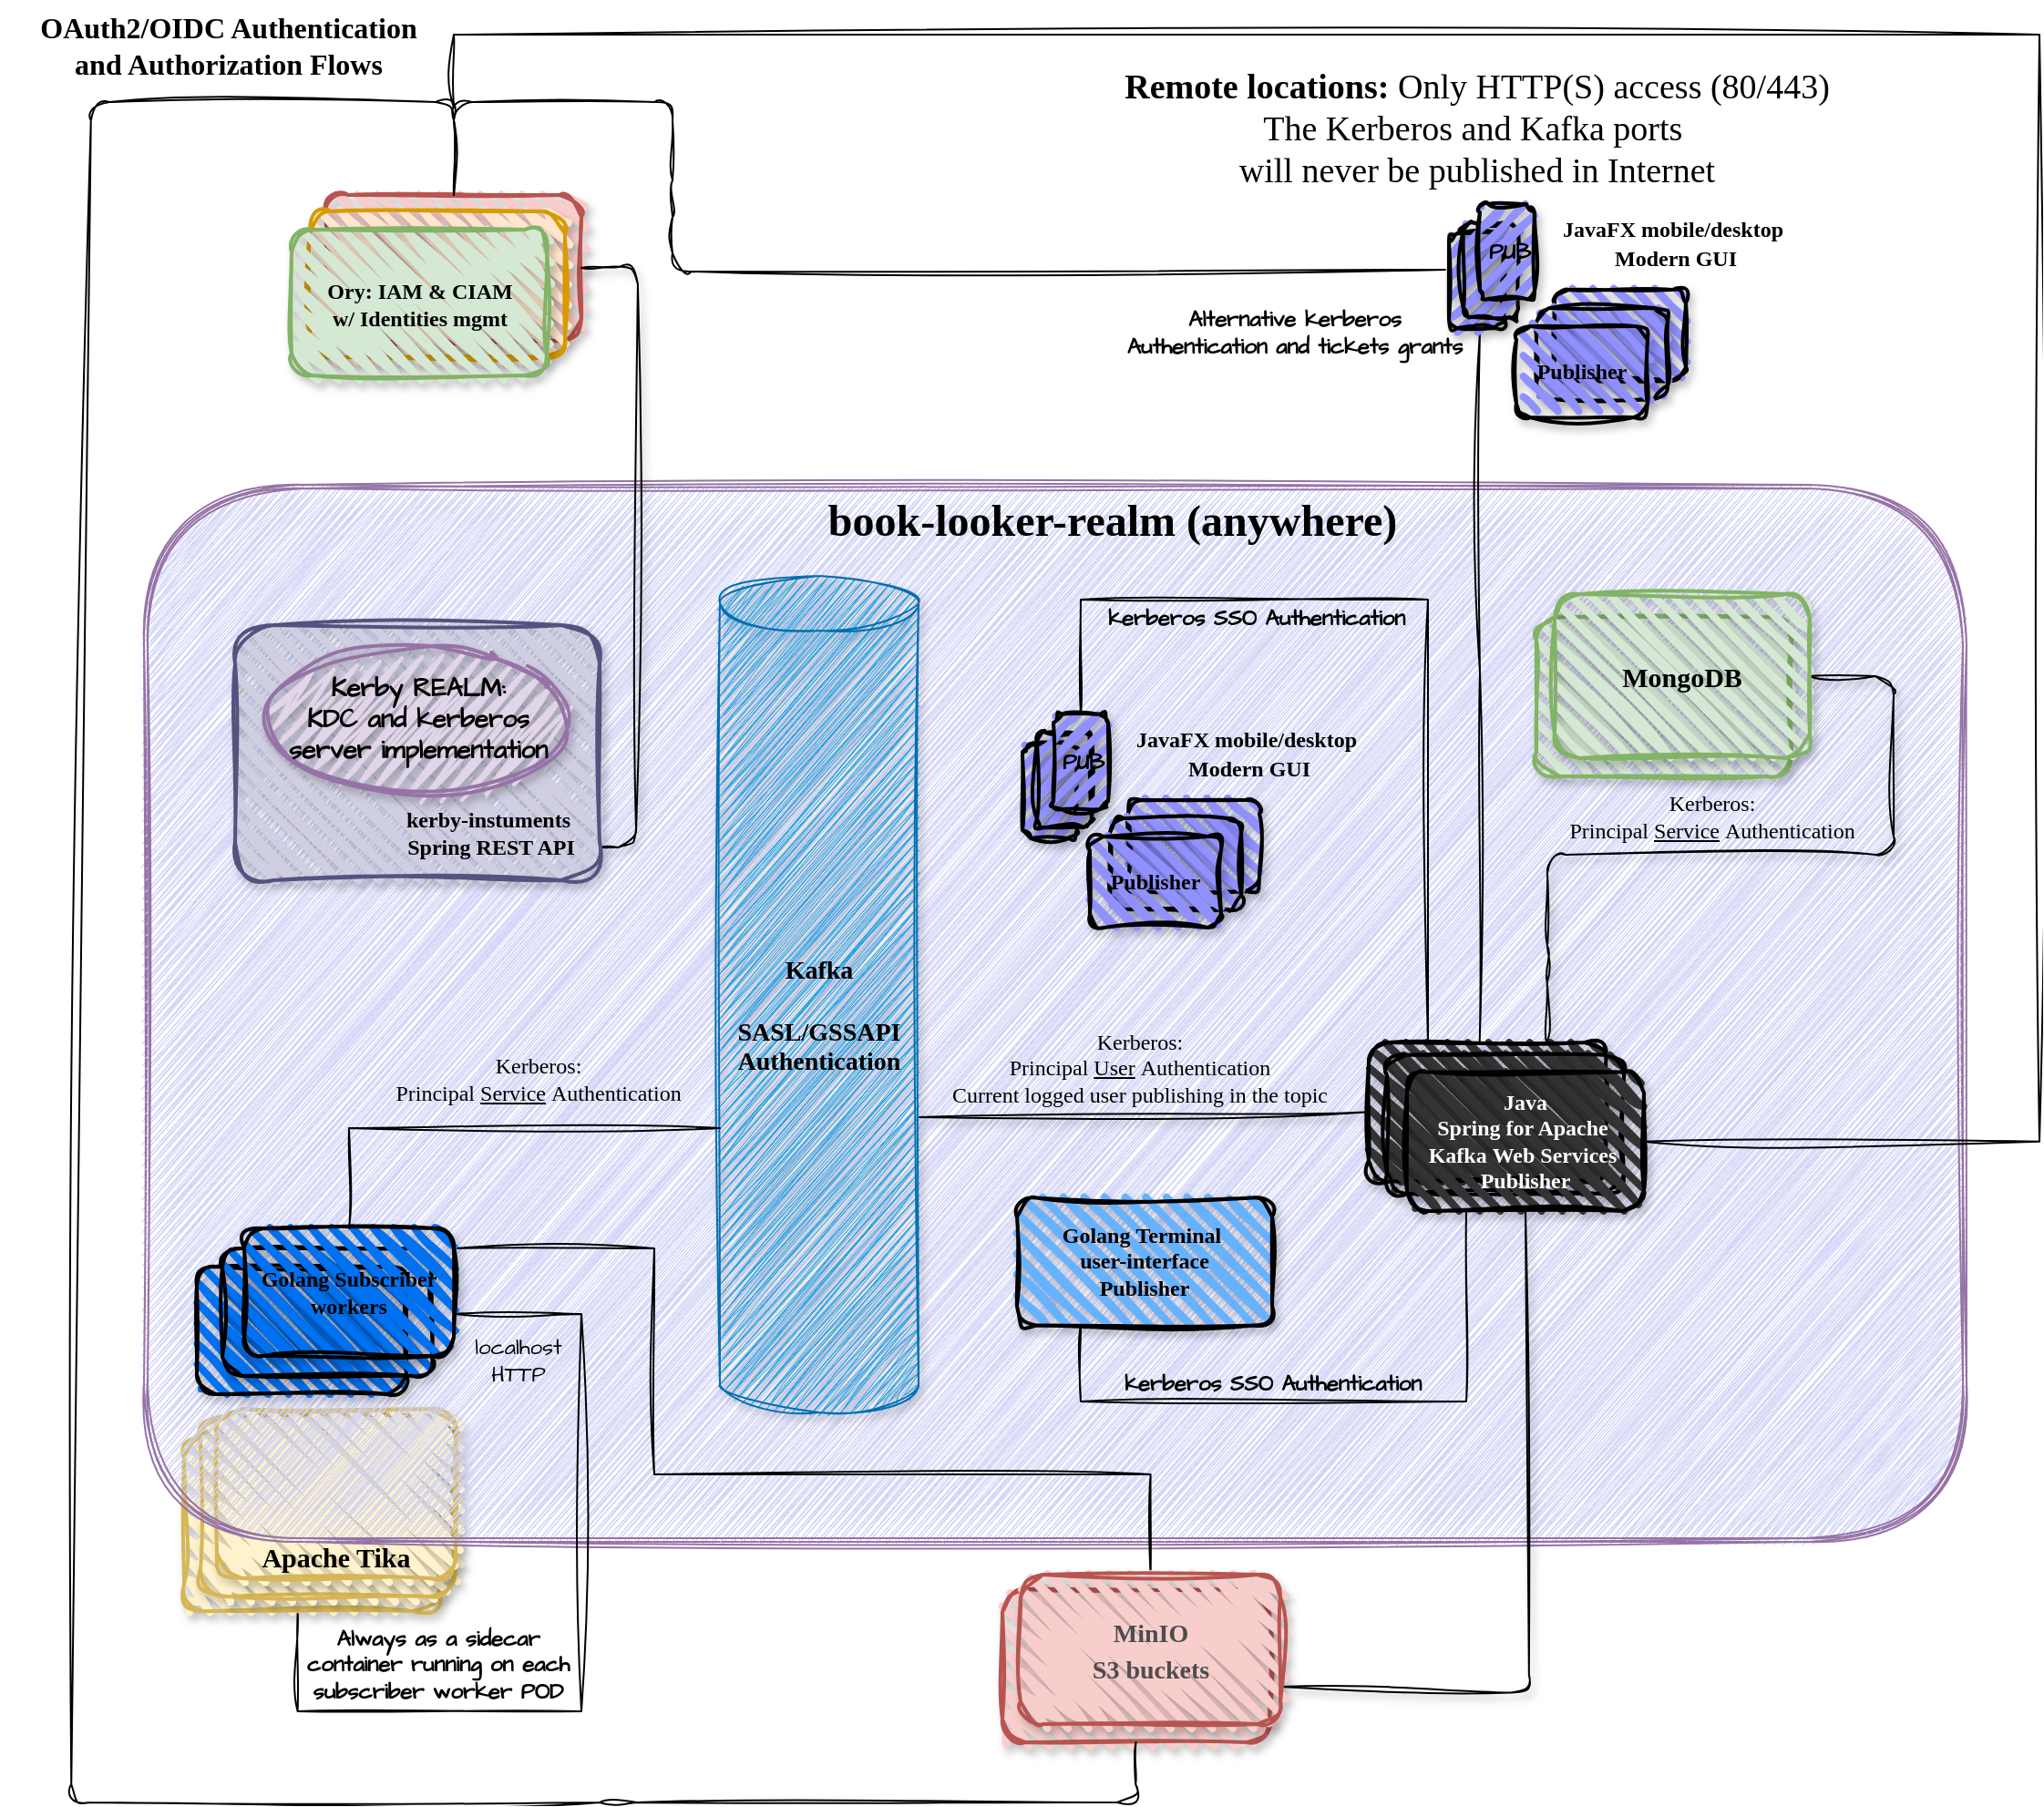 <mxfile version="28.0.6">
  <diagram id="KBIwsYY--AiB_v0YLguu" name="Page-1">
    <mxGraphModel dx="1935" dy="2158" grid="1" gridSize="10" guides="1" tooltips="1" connect="1" arrows="1" fold="1" page="1" pageScale="1" pageWidth="1654" pageHeight="1169" math="0" shadow="0">
      <root>
        <mxCell id="0" />
        <mxCell id="1" parent="0" />
        <mxCell id="_NCN2XURNJSdBfdFYyDq-112" value="" style="rounded=1;whiteSpace=wrap;html=1;strokeWidth=2;fillWeight=4;hachureGap=8;hachureAngle=45;fillColor=#fff2cc;strokeColor=#d6b656;fillStyle=zigzag;shadow=1;sketch=1;curveFitting=1;jiggle=2;" parent="1" vertex="1">
          <mxGeometry x="102" y="-384" width="140" height="99" as="geometry" />
        </mxCell>
        <mxCell id="62" value="" style="rounded=1;whiteSpace=wrap;html=1;strokeWidth=2;fillWeight=4;hachureGap=8;hachureAngle=45;fillColor=#fff2cc;strokeColor=#d6b656;fillStyle=zigzag;shadow=1;sketch=1;curveFitting=1;jiggle=2;" parent="1" vertex="1">
          <mxGeometry x="111" y="-392" width="140" height="99" as="geometry" />
        </mxCell>
        <mxCell id="64" value="&lt;span style=&quot;color: rgb(0, 0, 0); font-family: &amp;quot;Comic Sans MS&amp;quot;; text-wrap-mode: nowrap;&quot;&gt;&lt;font style=&quot;font-size: 15px;&quot;&gt;Apache Tika&lt;/font&gt;&lt;/span&gt;" style="rounded=1;whiteSpace=wrap;html=1;strokeWidth=2;fillWeight=4;hachureGap=8;hachureAngle=45;fillColor=#fff2cc;strokeColor=#d6b656;fillStyle=zigzag;shadow=1;sketch=1;curveFitting=1;jiggle=2;fontStyle=1;verticalAlign=bottom;" parent="1" vertex="1">
          <mxGeometry x="120" y="-396" width="131" height="93" as="geometry" />
        </mxCell>
        <mxCell id="74" value="" style="shape=ext;double=1;rounded=1;whiteSpace=wrap;html=1;fillColor=light-dark(#CFD2F7,#EDEDED);sketch=1;curveFitting=1;jiggle=2;shadow=0;strokeColor=#9673a6;fillStyle=zigzag;" parent="1" vertex="1">
          <mxGeometry x="80" y="-903" width="1000" height="580" as="geometry" />
        </mxCell>
        <mxCell id="52" value="" style="rounded=1;whiteSpace=wrap;html=1;strokeWidth=2;fillWeight=4;hachureGap=8;hachureAngle=45;fillColor=#f8cecc;strokeColor=#b85450;shadow=1;fillStyle=zigzag;sketch=1;curveFitting=1;jiggle=2;" parent="1" vertex="1">
          <mxGeometry x="180" y="-1062" width="140" height="80" as="geometry" />
        </mxCell>
        <mxCell id="53" value="" style="rounded=1;whiteSpace=wrap;html=1;strokeWidth=2;fillWeight=4;hachureGap=8;hachureAngle=45;fillColor=#ffe6cc;strokeColor=#d79b00;shadow=1;fillStyle=zigzag;sketch=1;curveFitting=1;jiggle=2;" parent="1" vertex="1">
          <mxGeometry x="171" y="-1053" width="140" height="80" as="geometry" />
        </mxCell>
        <mxCell id="QEbaafIq8JvkUqfNBTGJ-113" style="edgeStyle=orthogonalEdgeStyle;rounded=0;sketch=1;hachureGap=4;jiggle=2;curveFitting=1;orthogonalLoop=1;jettySize=auto;html=1;exitX=1;exitY=0.25;exitDx=0;exitDy=0;fontFamily=Architects Daughter;fontSource=https%3A%2F%2Ffonts.googleapis.com%2Fcss%3Ffamily%3DArchitects%2BDaughter;entryX=0.5;entryY=0;entryDx=0;entryDy=0;endArrow=none;endFill=0;" parent="1" source="39" target="63" edge="1">
          <mxGeometry relative="1" as="geometry">
            <mxPoint x="195.25" y="-360" as="sourcePoint" />
            <mxPoint x="632.25" y="-285" as="targetPoint" />
            <Array as="points">
              <mxPoint x="360" y="-484" />
              <mxPoint x="360" y="-360" />
              <mxPoint x="632" y="-360" />
            </Array>
          </mxGeometry>
        </mxCell>
        <mxCell id="4" value="" style="rounded=1;whiteSpace=wrap;html=1;strokeWidth=2;fillWeight=4;hachureGap=8;hachureAngle=45;fillColor=light-dark(#0071F0,#198CC4);shadow=1;sketch=1;curveFitting=1;jiggle=2;" parent="1" vertex="1">
          <mxGeometry x="109" y="-474" width="115" height="70" as="geometry" />
        </mxCell>
        <mxCell id="38" value="" style="rounded=1;whiteSpace=wrap;html=1;strokeWidth=2;fillWeight=4;hachureGap=8;hachureAngle=45;fillColor=light-dark(#0071F0,#198CC4);shadow=1;sketch=1;curveFitting=1;jiggle=2;" parent="1" vertex="1">
          <mxGeometry x="123" y="-484" width="115" height="70" as="geometry" />
        </mxCell>
        <mxCell id="fkxp-w3N0kC8W9ppKelV-115" style="edgeStyle=orthogonalEdgeStyle;rounded=0;sketch=1;hachureGap=4;jiggle=2;curveFitting=1;orthogonalLoop=1;jettySize=auto;html=1;entryX=0.25;entryY=0;entryDx=0;entryDy=0;fontFamily=Architects Daughter;fontSource=https%3A%2F%2Ffonts.googleapis.com%2Fcss%3Ffamily%3DArchitects%2BDaughter;verticalAlign=bottom;endArrow=none;endFill=0;exitX=0;exitY=0.5;exitDx=0;exitDy=0;" parent="1" source="Zqc7V0Ubj0E-lgHhysYY-121" target="M9iqOvp1g94WVJkQ8rMG-64" edge="1">
          <mxGeometry relative="1" as="geometry">
            <mxPoint x="700" y="-800" as="sourcePoint" />
            <Array as="points">
              <mxPoint x="594" y="-840" />
              <mxPoint x="785" y="-840" />
            </Array>
          </mxGeometry>
        </mxCell>
        <mxCell id="M9iqOvp1g94WVJkQ8rMG-46" value="" style="rounded=1;whiteSpace=wrap;html=1;strokeWidth=2;fillWeight=4;hachureGap=8;hachureAngle=45;fillColor=#f8cecc;align=center;verticalAlign=middle;fontFamily=Comic Sans MS;fontSize=16;strokeColor=#b85450;fillStyle=zigzag;shadow=1;sketch=1;curveFitting=1;jiggle=2;" parent="1" vertex="1">
          <mxGeometry x="551" y="-297" width="146.5" height="84" as="geometry" />
        </mxCell>
        <mxCell id="Zqc7V0Ubj0E-lgHhysYY-134" style="edgeStyle=orthogonalEdgeStyle;rounded=0;sketch=1;hachureGap=4;jiggle=2;curveFitting=1;orthogonalLoop=1;jettySize=auto;html=1;exitX=0.25;exitY=1;exitDx=0;exitDy=0;entryX=0.25;entryY=1;entryDx=0;entryDy=0;fontFamily=Architects Daughter;fontSource=https%3A%2F%2Ffonts.googleapis.com%2Fcss%3Ffamily%3DArchitects%2BDaughter;endArrow=none;endFill=0;" edge="1" parent="1" source="45" target="M9iqOvp1g94WVJkQ8rMG-66">
          <mxGeometry relative="1" as="geometry">
            <Array as="points">
              <mxPoint x="594" y="-400" />
              <mxPoint x="805" y="-400" />
            </Array>
          </mxGeometry>
        </mxCell>
        <mxCell id="45" value="&lt;span style=&quot;color: rgb(0, 0, 0); font-family: &amp;quot;Comic Sans MS&amp;quot;; text-wrap-mode: nowrap;&quot;&gt;Golang&amp;nbsp;&lt;/span&gt;&lt;span style=&quot;font-family: &amp;quot;Comic Sans MS&amp;quot;; text-wrap-mode: nowrap; background-color: transparent;&quot;&gt;Terminal&amp;nbsp;&lt;/span&gt;&lt;div&gt;&lt;span style=&quot;font-family: &amp;quot;Comic Sans MS&amp;quot;; text-wrap-mode: nowrap; background-color: transparent;&quot;&gt;user-interface&lt;/span&gt;&lt;div&gt;&lt;span style=&quot;color: rgb(0, 0, 0); font-family: &amp;quot;Comic Sans MS&amp;quot;; text-wrap-mode: nowrap;&quot;&gt;Publisher&lt;/span&gt;&lt;/div&gt;&lt;/div&gt;" style="rounded=1;whiteSpace=wrap;html=1;strokeWidth=2;fillWeight=4;hachureGap=8;hachureAngle=45;fillColor=light-dark(#66B2FF,#198CC4);shadow=1;sketch=1;curveFitting=1;jiggle=2;fontStyle=1" parent="1" vertex="1">
          <mxGeometry x="559" y="-511.76" width="140" height="70" as="geometry" />
        </mxCell>
        <mxCell id="M9iqOvp1g94WVJkQ8rMG-64" value="" style="rounded=1;whiteSpace=wrap;html=1;strokeWidth=2;fillWeight=4;hachureGap=8;hachureAngle=45;fillColor=light-dark(#333333,#198CC4);shadow=1;sketch=1;curveFitting=1;jiggle=2;" parent="1" vertex="1">
          <mxGeometry x="752" y="-597" width="130" height="76.24" as="geometry" />
        </mxCell>
        <mxCell id="M9iqOvp1g94WVJkQ8rMG-65" value="" style="rounded=1;whiteSpace=wrap;html=1;strokeWidth=2;fillWeight=4;hachureGap=8;hachureAngle=45;fillColor=light-dark(#333333,#198CC4);shadow=1;sketch=1;curveFitting=1;jiggle=2;" parent="1" vertex="1">
          <mxGeometry x="762" y="-590.25" width="130" height="76.24" as="geometry" />
        </mxCell>
        <mxCell id="68" style="edgeStyle=none;html=1;entryX=1;entryY=0.75;entryDx=0;entryDy=0;endArrow=none;endFill=0;shadow=1;sketch=1;curveFitting=1;jiggle=2;exitX=0.5;exitY=1;exitDx=0;exitDy=0;" parent="1" target="63" edge="1" source="M9iqOvp1g94WVJkQ8rMG-66">
          <mxGeometry relative="1" as="geometry">
            <mxPoint x="880" y="-510" as="sourcePoint" />
            <Array as="points">
              <mxPoint x="840" y="-240" />
            </Array>
          </mxGeometry>
        </mxCell>
        <mxCell id="69" style="edgeStyle=none;html=1;entryX=1;entryY=0.5;entryDx=0;entryDy=0;endArrow=none;endFill=0;shadow=1;sketch=1;curveFitting=1;jiggle=2;exitX=0.75;exitY=0;exitDx=0;exitDy=0;" parent="1" source="M9iqOvp1g94WVJkQ8rMG-64" target="66" edge="1">
          <mxGeometry relative="1" as="geometry">
            <Array as="points">
              <mxPoint x="850" y="-640" />
              <mxPoint x="850" y="-700" />
              <mxPoint x="1040" y="-700" />
              <mxPoint x="1040" y="-798" />
            </Array>
          </mxGeometry>
        </mxCell>
        <mxCell id="WdYB9u-n-fzQhLBQgMhI-112" style="edgeStyle=orthogonalEdgeStyle;rounded=0;sketch=1;hachureGap=4;jiggle=2;curveFitting=1;orthogonalLoop=1;jettySize=auto;html=1;exitX=1;exitY=0.5;exitDx=0;exitDy=0;fontFamily=Architects Daughter;fontSource=https%3A%2F%2Ffonts.googleapis.com%2Fcss%3Ffamily%3DArchitects%2BDaughter;endArrow=none;endFill=0;" parent="1" edge="1" source="M9iqOvp1g94WVJkQ8rMG-66">
          <mxGeometry relative="1" as="geometry">
            <mxPoint x="250" y="-1110" as="targetPoint" />
            <mxPoint x="903" y="-526.58" as="sourcePoint" />
            <Array as="points">
              <mxPoint x="1120" y="-543" />
              <mxPoint x="1120" y="-1150" />
              <mxPoint x="250" y="-1150" />
            </Array>
          </mxGeometry>
        </mxCell>
        <mxCell id="M9iqOvp1g94WVJkQ8rMG-66" value="&lt;span style=&quot;font-family: &amp;quot;Comic Sans MS&amp;quot;; text-wrap-mode: nowrap;&quot;&gt;&lt;font style=&quot;color: rgb(255, 255, 255);&quot;&gt;Java&lt;br&gt;&lt;/font&gt;&lt;/span&gt;&lt;div&gt;&lt;span style=&quot;background-color: transparent; text-wrap-mode: nowrap;&quot;&gt;&lt;font face=&quot;Comic Sans MS&quot; color=&quot;#ffffff&quot;&gt;Spring for Apache&amp;nbsp;&lt;/font&gt;&lt;/span&gt;&lt;/div&gt;&lt;div&gt;&lt;span style=&quot;background-color: transparent; text-wrap-mode: nowrap;&quot;&gt;&lt;font face=&quot;Comic Sans MS&quot; color=&quot;#ffffff&quot;&gt;Kafka&amp;nbsp;&lt;/font&gt;&lt;/span&gt;&lt;span style=&quot;font-family: &amp;quot;Comic Sans MS&amp;quot;; text-wrap-mode: nowrap;&quot;&gt;&lt;font style=&quot;color: rgb(255, 255, 255);&quot;&gt;Web Services&amp;nbsp;&lt;/font&gt;&lt;/span&gt;&lt;div&gt;&lt;span style=&quot;font-family: &amp;quot;Comic Sans MS&amp;quot;; text-wrap-mode: nowrap;&quot;&gt;&lt;font style=&quot;color: rgb(255, 255, 255);&quot;&gt;Publisher&lt;/font&gt;&lt;/span&gt;&lt;/div&gt;&lt;/div&gt;" style="rounded=1;whiteSpace=wrap;html=1;strokeWidth=2;fillWeight=4;hachureGap=8;hachureAngle=45;fillColor=light-dark(#333333,#198CC4);shadow=1;sketch=1;curveFitting=1;jiggle=2;fontStyle=1" parent="1" vertex="1">
          <mxGeometry x="773" y="-580.76" width="130" height="76.24" as="geometry" />
        </mxCell>
        <mxCell id="59" value="" style="edgeStyle=none;html=1;endArrow=none;endFill=0;shadow=1;sketch=1;curveFitting=1;jiggle=2;exitX=1;exitY=0.5;exitDx=0;exitDy=0;entryX=1;entryY=0.871;entryDx=0;entryDy=0;entryPerimeter=0;" parent="1" source="52" target="fkxp-w3N0kC8W9ppKelV-113" edge="1">
          <mxGeometry relative="1" as="geometry">
            <mxPoint x="251" y="-1083" as="sourcePoint" />
            <Array as="points">
              <mxPoint x="351" y="-1023" />
              <mxPoint x="350" y="-704" />
            </Array>
            <mxPoint x="350" y="-760" as="targetPoint" />
          </mxGeometry>
        </mxCell>
        <mxCell id="46" value="" style="rounded=1;whiteSpace=wrap;html=1;strokeWidth=2;fillWeight=4;hachureGap=8;hachureAngle=45;fillColor=#d5e8d4;strokeColor=#82b366;glass=0;shadow=1;fillStyle=zigzag;sketch=1;curveFitting=1;jiggle=2;" parent="1" vertex="1">
          <mxGeometry x="161" y="-1043" width="140" height="80" as="geometry" />
        </mxCell>
        <mxCell id="58" value="&lt;span style=&quot;font-family: &amp;quot;Comic Sans MS&amp;quot;;&quot;&gt;Ory&lt;/span&gt;&lt;span style=&quot;font-family: &amp;quot;Comic Sans MS&amp;quot;; background-color: transparent;&quot;&gt;: IAM &amp;amp; CIAM&lt;/span&gt;&lt;div style=&quot;font-family: &amp;quot;Comic Sans MS&amp;quot;;&quot;&gt;&lt;span style=&quot;background-color: transparent;&quot;&gt;&amp;nbsp;w/ Identities mgmt&amp;nbsp;&lt;/span&gt;&lt;/div&gt;" style="text;html=1;align=center;verticalAlign=middle;resizable=0;points=[];autosize=1;strokeColor=none;fillColor=none;shadow=1;fontStyle=1;sketch=1;curveFitting=1;jiggle=2;" parent="1" vertex="1">
          <mxGeometry x="160.5" y="-1022" width="140" height="40" as="geometry" />
        </mxCell>
        <mxCell id="61" value="" style="rounded=1;whiteSpace=wrap;html=1;strokeWidth=2;fillWeight=4;hachureGap=8;hachureAngle=45;fillColor=#d5e8d4;shadow=1;strokeColor=#82b366;sketch=1;curveFitting=1;jiggle=2;" parent="1" vertex="1">
          <mxGeometry x="844" y="-830.39" width="140" height="87.39" as="geometry" />
        </mxCell>
        <mxCell id="105" style="edgeStyle=none;html=1;entryX=0.5;entryY=0;entryDx=0;entryDy=0;sketch=1;curveFitting=1;jiggle=2;endArrow=none;endFill=0;exitX=0.5;exitY=1;exitDx=0;exitDy=0;" parent="1" source="M9iqOvp1g94WVJkQ8rMG-46" target="52" edge="1">
          <mxGeometry relative="1" as="geometry">
            <Array as="points">
              <mxPoint x="624" y="-180" />
              <mxPoint x="340" y="-180" />
              <mxPoint x="40" y="-180" />
              <mxPoint x="51" y="-1113" />
              <mxPoint x="250" y="-1113" />
            </Array>
          </mxGeometry>
        </mxCell>
        <mxCell id="63" value="&lt;div&gt;&lt;font style=&quot;font-size: 14px;&quot; color=&quot;#4d4d4d&quot;&gt;MinIO&lt;/font&gt;&lt;/div&gt;&lt;div&gt;&lt;font style=&quot;font-size: 14px;&quot; color=&quot;#4d4d4d&quot;&gt;S3 buckets&lt;/font&gt;&lt;/div&gt;" style="rounded=1;whiteSpace=wrap;html=1;strokeWidth=2;fillWeight=4;hachureGap=8;hachureAngle=45;fillColor=#f8cecc;align=center;verticalAlign=middle;fontFamily=Comic Sans MS;fontSize=16;strokeColor=#b85450;fillStyle=zigzag;shadow=1;sketch=1;curveFitting=1;jiggle=2;fontStyle=1" parent="1" vertex="1">
          <mxGeometry x="561" y="-305" width="142.5" height="82" as="geometry" />
        </mxCell>
        <mxCell id="_NCN2XURNJSdBfdFYyDq-114" style="edgeStyle=orthogonalEdgeStyle;rounded=0;sketch=1;hachureGap=4;jiggle=2;curveFitting=1;orthogonalLoop=1;jettySize=auto;html=1;entryX=1;entryY=0.75;entryDx=0;entryDy=0;fontFamily=Architects Daughter;fontSource=https%3A%2F%2Ffonts.googleapis.com%2Fcss%3Ffamily%3DArchitects%2BDaughter;endArrow=none;endFill=0;exitX=0.052;exitY=-0.001;exitDx=0;exitDy=0;exitPerimeter=0;" parent="1" target="39" edge="1">
          <mxGeometry relative="1" as="geometry">
            <Array as="points">
              <mxPoint x="164" y="-230" />
              <mxPoint x="320" y="-230" />
              <mxPoint x="320" y="-448" />
              <mxPoint x="250" y="-448" />
            </Array>
            <mxPoint x="164.34" y="-283.56" as="sourcePoint" />
            <mxPoint x="253.5" y="-487.5" as="targetPoint" />
          </mxGeometry>
        </mxCell>
        <mxCell id="66" value="&lt;span style=&quot;color: rgb(0, 0, 0); font-family: &amp;quot;Comic Sans MS&amp;quot;; text-wrap-mode: nowrap;&quot;&gt;&lt;font style=&quot;font-size: 15px;&quot;&gt;&lt;span&gt;MongoDB&lt;/span&gt;&lt;/font&gt;&lt;/span&gt;" style="rounded=1;whiteSpace=wrap;html=1;strokeWidth=2;fillWeight=4;hachureGap=8;hachureAngle=45;fillColor=#d5e8d4;shadow=1;strokeColor=#82b366;sketch=1;curveFitting=1;jiggle=2;fontStyle=1" parent="1" vertex="1">
          <mxGeometry x="854" y="-843" width="140" height="90" as="geometry" />
        </mxCell>
        <mxCell id="71" style="edgeStyle=none;html=1;entryX=1.003;entryY=0.647;entryDx=0;entryDy=0;entryPerimeter=0;endArrow=none;endFill=0;shadow=1;sketch=1;curveFitting=1;jiggle=2;exitX=0;exitY=0.5;exitDx=0;exitDy=0;" parent="1" source="M9iqOvp1g94WVJkQ8rMG-64" target="56" edge="1">
          <mxGeometry relative="1" as="geometry">
            <mxPoint x="557.82" y="-555.436" as="targetPoint" />
          </mxGeometry>
        </mxCell>
        <mxCell id="56" value="&lt;font style=&quot;font-size: 14px;&quot;&gt;Kafka&lt;/font&gt;&lt;div&gt;&lt;div&gt;&lt;font style=&quot;font-size: 14px;&quot;&gt;&lt;br&gt;&lt;/font&gt;&lt;/div&gt;&lt;div&gt;&lt;font style=&quot;font-size: 14px;&quot;&gt;SASL/GSSAPI&lt;/font&gt;&lt;/div&gt;&lt;div&gt;&lt;font style=&quot;font-size: 14px;&quot;&gt;Authentication&lt;/font&gt;&lt;/div&gt;&lt;/div&gt;" style="shape=cylinder3;whiteSpace=wrap;html=1;boundedLbl=1;backgroundOutline=1;size=15;fillColor=#1ba1e2;strokeColor=#006EAF;fillStyle=zigzag;shadow=1;fontStyle=1;strokeWidth=1;fontColor=#000000;sketch=1;curveFitting=1;jiggle=2;fontFamily=Comic Sans MS;" parent="1" vertex="1">
          <mxGeometry x="396" y="-853" width="109" height="459" as="geometry" />
        </mxCell>
        <mxCell id="92" style="edgeStyle=none;html=1;entryX=0.5;entryY=0;entryDx=0;entryDy=0;sketch=1;curveFitting=1;jiggle=2;endArrow=none;endFill=0;exitX=0.385;exitY=1.067;exitDx=0;exitDy=0;exitPerimeter=0;" parent="1" source="Zqc7V0Ubj0E-lgHhysYY-128" target="52" edge="1">
          <mxGeometry relative="1" as="geometry">
            <Array as="points">
              <mxPoint x="370" y="-1020" />
              <mxPoint x="370" y="-1060" />
              <mxPoint x="370" y="-1113" />
              <mxPoint x="250" y="-1113" />
            </Array>
            <mxPoint x="745.0" y="-1022.0" as="sourcePoint" />
          </mxGeometry>
        </mxCell>
        <mxCell id="103" value="book-looker-realm (anywhere)" style="text;html=1;align=center;verticalAlign=middle;resizable=0;points=[];autosize=1;strokeColor=none;fillColor=none;fontFamily=Comic Sans MS;fontStyle=1;fontSize=24;" parent="1" vertex="1">
          <mxGeometry x="431" y="-903" width="360" height="40" as="geometry" />
        </mxCell>
        <mxCell id="104" value="Remote locations: &lt;span style=&quot;font-weight: normal;&quot;&gt;Only HTTP(S) access (80/443)&lt;/span&gt;&lt;div&gt;&lt;span style=&quot;font-weight: normal;&quot;&gt;The Kerberos and Kafka ports&amp;nbsp;&lt;/span&gt;&lt;/div&gt;&lt;div&gt;&lt;span style=&quot;font-weight: normal;&quot;&gt;will never be published in Internet&lt;/span&gt;&lt;/div&gt;" style="text;html=1;align=center;verticalAlign=middle;resizable=0;points=[];autosize=1;strokeColor=none;fillColor=none;fontFamily=Comic Sans MS;fontStyle=1;fontSize=19;" parent="1" vertex="1">
          <mxGeometry x="581" y="-1138" width="460" height="80" as="geometry" />
        </mxCell>
        <mxCell id="107" value="OAuth2/OIDC Authentication&lt;div&gt;and Authorization Flows&lt;/div&gt;" style="text;html=1;align=center;verticalAlign=middle;resizable=0;points=[];autosize=1;strokeColor=none;fillColor=none;fontFamily=Comic Sans MS;fontStyle=1;fontSize=16;" parent="1" vertex="1">
          <mxGeometry x="1" y="-1169" width="250" height="50" as="geometry" />
        </mxCell>
        <mxCell id="108" value="&lt;div&gt;Kerberos:&lt;/div&gt;Principal &lt;u&gt;Service&lt;/u&gt;&amp;nbsp;&lt;span style=&quot;background-color: transparent;&quot;&gt;Authentication&lt;/span&gt;" style="text;html=1;align=center;verticalAlign=middle;resizable=0;points=[];autosize=1;strokeColor=none;fillColor=none;fontFamily=Comic Sans MS;" parent="1" vertex="1">
          <mxGeometry x="840" y="-741" width="200" height="40" as="geometry" />
        </mxCell>
        <mxCell id="BD4OuOrhCKFyo7IxdLxv-112" value="&lt;div&gt;Kerberos:&lt;/div&gt;Principal &lt;u&gt;Service&lt;/u&gt;&amp;nbsp;&lt;span style=&quot;background-color: transparent;&quot;&gt;Authentication&lt;/span&gt;" style="text;html=1;align=center;verticalAlign=middle;resizable=0;points=[];autosize=1;strokeColor=none;fillColor=none;fontFamily=Comic Sans MS;" parent="1" vertex="1">
          <mxGeometry x="196" y="-597" width="200" height="40" as="geometry" />
        </mxCell>
        <mxCell id="39" value="&lt;span style=&quot;color: rgb(0, 0, 0); font-family: &amp;quot;Comic Sans MS&amp;quot;; text-wrap-mode: nowrap;&quot;&gt;Golang Subscriber&lt;/span&gt;&lt;div&gt;&lt;span style=&quot;color: rgb(0, 0, 0); font-family: &amp;quot;Comic Sans MS&amp;quot;; text-wrap-mode: nowrap;&quot;&gt;workers&lt;/span&gt;&lt;/div&gt;" style="rounded=1;whiteSpace=wrap;html=1;strokeWidth=2;fillWeight=4;hachureGap=8;hachureAngle=45;fillColor=light-dark(#0071F0,#198CC4);shadow=1;sketch=1;curveFitting=1;jiggle=2;fontStyle=1" parent="1" vertex="1">
          <mxGeometry x="135" y="-495" width="115" height="70" as="geometry" />
        </mxCell>
        <mxCell id="_NCN2XURNJSdBfdFYyDq-113" value="localhost&lt;div&gt;HTTP&lt;/div&gt;" style="text;html=1;align=center;verticalAlign=middle;resizable=0;points=[];autosize=1;strokeColor=none;fillColor=none;fontFamily=Architects Daughter;fontSource=https%3A%2F%2Ffonts.googleapis.com%2Fcss%3Ffamily%3DArchitects%2BDaughter;" parent="1" vertex="1">
          <mxGeometry x="250" y="-442" width="70" height="40" as="geometry" />
        </mxCell>
        <mxCell id="_NCN2XURNJSdBfdFYyDq-115" value="&lt;b&gt;Always as a sidecar&lt;/b&gt;&lt;div&gt;&lt;b&gt;container running on each&lt;/b&gt;&lt;/div&gt;&lt;div&gt;&lt;b&gt;subscriber worker POD&lt;/b&gt;&lt;/div&gt;" style="text;html=1;align=center;verticalAlign=middle;resizable=0;points=[];autosize=1;strokeColor=none;fillColor=none;fontFamily=Architects Daughter;fontSource=https%3A%2F%2Ffonts.googleapis.com%2Fcss%3Ffamily%3DArchitects%2BDaughter;" parent="1" vertex="1">
          <mxGeometry x="156" y="-285" width="170" height="60" as="geometry" />
        </mxCell>
        <mxCell id="fkxp-w3N0kC8W9ppKelV-112" value="&lt;div&gt;Kerberos:&lt;/div&gt;Principal &lt;u&gt;User&lt;/u&gt;&amp;nbsp;&lt;span style=&quot;background-color: transparent;&quot;&gt;Authentication&lt;/span&gt;&lt;div&gt;&lt;span style=&quot;background-color: transparent;&quot;&gt;Current logged user publishing in the topic&lt;/span&gt;&lt;/div&gt;" style="text;html=1;align=center;verticalAlign=middle;resizable=0;points=[];autosize=1;strokeColor=none;fillColor=none;fontFamily=Comic Sans MS;" parent="1" vertex="1">
          <mxGeometry x="496" y="-613" width="260" height="60" as="geometry" />
        </mxCell>
        <mxCell id="fkxp-w3N0kC8W9ppKelV-113" value="" style="rounded=1;whiteSpace=wrap;html=1;strokeWidth=2;fillWeight=4;hachureGap=8;hachureAngle=45;fillColor=#d0cee2;shadow=1;sketch=1;curveFitting=1;jiggle=2;fontStyle=1;strokeColor=#56517e;" parent="1" vertex="1">
          <mxGeometry x="130" y="-826" width="200" height="140" as="geometry" />
        </mxCell>
        <mxCell id="M9iqOvp1g94WVJkQ8rMG-61" value="&lt;span style=&quot;font-size: 14px;&quot;&gt;&lt;span&gt;Kerby REALM:&lt;/span&gt;&lt;/span&gt;&lt;div&gt;&lt;span style=&quot;font-size: 14px;&quot;&gt;KDC and kerberos server implementation&lt;/span&gt;&lt;/div&gt;" style="ellipse;whiteSpace=wrap;html=1;strokeWidth=2;fillWeight=2;hachureGap=8;fillColor=#e1d5e7;fillStyle=zigzag;fontFamily=Architects Daughter;fontSource=https%3A%2F%2Ffonts.googleapis.com%2Fcss%3Ffamily%3DArchitects%2BDaughter;strokeColor=#9673a6;shadow=1;sketch=1;curveFitting=1;jiggle=2;fontStyle=1" parent="1" vertex="1">
          <mxGeometry x="146.5" y="-814" width="167" height="80" as="geometry" />
        </mxCell>
        <mxCell id="fkxp-w3N0kC8W9ppKelV-114" value="kerby-instuments&amp;nbsp;&lt;div&gt;Spring REST API&lt;/div&gt;" style="text;html=1;align=center;verticalAlign=middle;resizable=0;points=[];autosize=1;strokeColor=none;fillColor=none;fontFamily=Comic Sans MS;fontStyle=1" parent="1" vertex="1">
          <mxGeometry x="205" y="-732.5" width="130" height="40" as="geometry" />
        </mxCell>
        <mxCell id="fkxp-w3N0kC8W9ppKelV-117" value="" style="rounded=1;whiteSpace=wrap;html=1;strokeWidth=2;fillWeight=4;hachureGap=8;hachureAngle=45;fillColor=light-dark(#9090FF,#198CC4);shadow=1;sketch=1;curveFitting=1;jiggle=2;fontStyle=1;verticalAlign=middle;align=center;" parent="1" vertex="1">
          <mxGeometry x="620" y="-730" width="72" height="50" as="geometry" />
        </mxCell>
        <mxCell id="Zqc7V0Ubj0E-lgHhysYY-112" style="edgeStyle=orthogonalEdgeStyle;rounded=0;sketch=1;hachureGap=4;jiggle=2;curveFitting=1;orthogonalLoop=1;jettySize=auto;html=1;exitX=0.5;exitY=0;exitDx=0;exitDy=0;fontFamily=Architects Daughter;fontSource=https%3A%2F%2Ffonts.googleapis.com%2Fcss%3Ffamily%3DArchitects%2BDaughter;entryX=-0.009;entryY=0.662;entryDx=0;entryDy=0;entryPerimeter=0;endArrow=none;endFill=0;" edge="1" parent="1" source="39" target="56">
          <mxGeometry relative="1" as="geometry">
            <mxPoint x="390" y="-509" as="targetPoint" />
            <Array as="points">
              <mxPoint x="193" y="-550" />
              <mxPoint x="396" y="-550" />
            </Array>
          </mxGeometry>
        </mxCell>
        <mxCell id="Zqc7V0Ubj0E-lgHhysYY-113" value="&lt;span style=&quot;font-family: Helvetica; font-weight: 700; background-color: transparent;&quot;&gt;&lt;font face=&quot;Comic Sans MS&quot;&gt;JavaFX&lt;/font&gt;&lt;/span&gt;&lt;span style=&quot;color: light-dark(rgb(0, 0, 0), rgb(255, 255, 255)); font-weight: 700; background-color: transparent; font-family: &amp;quot;Comic Sans MS&amp;quot;;&quot;&gt;&amp;nbsp;mobile/desktop&amp;nbsp;&lt;/span&gt;&lt;div&gt;&lt;span style=&quot;color: light-dark(rgb(0, 0, 0), rgb(255, 255, 255)); font-weight: 700; background-color: transparent; font-family: &amp;quot;Comic Sans MS&amp;quot;;&quot;&gt;Modern GUI&lt;/span&gt;&lt;/div&gt;" style="text;html=1;align=center;verticalAlign=middle;resizable=0;points=[];autosize=1;strokeColor=none;fillColor=none;fontFamily=Architects Daughter;fontSource=https%3A%2F%2Ffonts.googleapis.com%2Fcss%3Ffamily%3DArchitects%2BDaughter;" vertex="1" parent="1">
          <mxGeometry x="606" y="-780" width="160" height="50" as="geometry" />
        </mxCell>
        <mxCell id="Zqc7V0Ubj0E-lgHhysYY-114" value="" style="rounded=1;whiteSpace=wrap;html=1;strokeWidth=2;fillWeight=4;hachureGap=8;hachureAngle=45;fillColor=light-dark(#9090FF,#198CC4);shadow=1;sketch=1;curveFitting=1;jiggle=2;fontStyle=1;verticalAlign=middle;align=center;" vertex="1" parent="1">
          <mxGeometry x="610" y="-720" width="72" height="50" as="geometry" />
        </mxCell>
        <mxCell id="Zqc7V0Ubj0E-lgHhysYY-115" value="&lt;div&gt;&lt;span style=&quot;font-family: &amp;quot;Comic Sans MS&amp;quot;; text-wrap-mode: nowrap; background-color: transparent;&quot;&gt;Publisher&lt;/span&gt;&lt;/div&gt;" style="rounded=1;whiteSpace=wrap;html=1;strokeWidth=2;fillWeight=4;hachureGap=8;hachureAngle=45;fillColor=light-dark(#9090FF,#198CC4);shadow=1;sketch=1;curveFitting=1;jiggle=2;fontStyle=1;verticalAlign=middle;align=center;" vertex="1" parent="1">
          <mxGeometry x="599" y="-710" width="72" height="50" as="geometry" />
        </mxCell>
        <mxCell id="Zqc7V0Ubj0E-lgHhysYY-116" value="" style="rounded=1;whiteSpace=wrap;html=1;strokeWidth=2;fillWeight=4;hachureGap=8;hachureAngle=45;fillColor=light-dark(#9090FF,#198CC4);shadow=1;sketch=1;curveFitting=1;jiggle=2;fontStyle=1;verticalAlign=middle;align=center;rotation=90;" vertex="1" parent="1">
          <mxGeometry x="551" y="-750" width="52" height="30" as="geometry" />
        </mxCell>
        <mxCell id="Zqc7V0Ubj0E-lgHhysYY-120" value="" style="rounded=1;whiteSpace=wrap;html=1;strokeWidth=2;fillWeight=4;hachureGap=8;hachureAngle=45;fillColor=light-dark(#9090FF,#198CC4);shadow=1;sketch=1;curveFitting=1;jiggle=2;fontStyle=1;verticalAlign=middle;align=center;rotation=90;" vertex="1" parent="1">
          <mxGeometry x="559" y="-756" width="52" height="30" as="geometry" />
        </mxCell>
        <mxCell id="Zqc7V0Ubj0E-lgHhysYY-121" value="" style="rounded=1;whiteSpace=wrap;html=1;strokeWidth=2;fillWeight=4;hachureGap=8;hachureAngle=45;fillColor=light-dark(#9090FF,#198CC4);shadow=1;sketch=1;curveFitting=1;jiggle=2;fontStyle=1;verticalAlign=middle;align=center;rotation=90;" vertex="1" parent="1">
          <mxGeometry x="568" y="-766" width="52" height="30" as="geometry" />
        </mxCell>
        <mxCell id="Zqc7V0Ubj0E-lgHhysYY-117" value="PUB" style="text;html=1;align=center;verticalAlign=middle;resizable=0;points=[];autosize=1;strokeColor=none;fillColor=none;fontFamily=Architects Daughter;fontSource=https%3A%2F%2Ffonts.googleapis.com%2Fcss%3Ffamily%3DArchitects%2BDaughter;fontStyle=1" vertex="1" parent="1">
          <mxGeometry x="570" y="-765" width="50" height="30" as="geometry" />
        </mxCell>
        <mxCell id="Zqc7V0Ubj0E-lgHhysYY-122" value="kerberos SSO&amp;nbsp;&lt;span style=&quot;background-color: transparent; color: light-dark(rgb(0, 0, 0), rgb(255, 255, 255));&quot;&gt;Authentication&lt;/span&gt;" style="text;html=1;align=center;verticalAlign=middle;resizable=0;points=[];autosize=1;strokeColor=none;fillColor=none;fontFamily=Architects Daughter;fontSource=https%3A%2F%2Ffonts.googleapis.com%2Fcss%3Ffamily%3DArchitects%2BDaughter;fontStyle=1" vertex="1" parent="1">
          <mxGeometry x="595" y="-844" width="190" height="30" as="geometry" />
        </mxCell>
        <mxCell id="Zqc7V0Ubj0E-lgHhysYY-123" value="Alternative kerberos&lt;div&gt;Authentication and tickets grants&lt;/div&gt;" style="text;html=1;align=center;verticalAlign=middle;resizable=0;points=[];autosize=1;strokeColor=none;fillColor=none;fontFamily=Architects Daughter;fontSource=https%3A%2F%2Ffonts.googleapis.com%2Fcss%3Ffamily%3DArchitects%2BDaughter;fontStyle=1" vertex="1" parent="1">
          <mxGeometry x="606" y="-1006" width="210" height="40" as="geometry" />
        </mxCell>
        <mxCell id="Zqc7V0Ubj0E-lgHhysYY-124" style="edgeStyle=orthogonalEdgeStyle;rounded=0;sketch=1;hachureGap=4;jiggle=2;curveFitting=1;orthogonalLoop=1;jettySize=auto;html=1;exitX=0.5;exitY=1;exitDx=0;exitDy=0;entryX=0.468;entryY=0.005;entryDx=0;entryDy=0;entryPerimeter=0;fontFamily=Architects Daughter;fontSource=https%3A%2F%2Ffonts.googleapis.com%2Fcss%3Ffamily%3DArchitects%2BDaughter;verticalAlign=bottom;endArrow=none;endFill=0;" edge="1" parent="1" target="M9iqOvp1g94WVJkQ8rMG-64">
          <mxGeometry relative="1" as="geometry">
            <mxPoint x="813.0" y="-987.0" as="sourcePoint" />
            <Array as="points">
              <mxPoint x="813" y="-800" />
              <mxPoint x="813" y="-800" />
            </Array>
          </mxGeometry>
        </mxCell>
        <mxCell id="Zqc7V0Ubj0E-lgHhysYY-125" value="" style="rounded=1;whiteSpace=wrap;html=1;strokeWidth=2;fillWeight=4;hachureGap=8;hachureAngle=45;fillColor=light-dark(#9090FF,#198CC4);shadow=1;sketch=1;curveFitting=1;jiggle=2;fontStyle=1;verticalAlign=middle;align=center;" vertex="1" parent="1">
          <mxGeometry x="854" y="-1010" width="72" height="50" as="geometry" />
        </mxCell>
        <mxCell id="Zqc7V0Ubj0E-lgHhysYY-126" value="" style="rounded=1;whiteSpace=wrap;html=1;strokeWidth=2;fillWeight=4;hachureGap=8;hachureAngle=45;fillColor=light-dark(#9090FF,#198CC4);shadow=1;sketch=1;curveFitting=1;jiggle=2;fontStyle=1;verticalAlign=middle;align=center;" vertex="1" parent="1">
          <mxGeometry x="844" y="-1000" width="72" height="50" as="geometry" />
        </mxCell>
        <mxCell id="Zqc7V0Ubj0E-lgHhysYY-127" value="&lt;div&gt;&lt;span style=&quot;font-family: &amp;quot;Comic Sans MS&amp;quot;; text-wrap-mode: nowrap; background-color: transparent;&quot;&gt;Publisher&lt;/span&gt;&lt;/div&gt;" style="rounded=1;whiteSpace=wrap;html=1;strokeWidth=2;fillWeight=4;hachureGap=8;hachureAngle=45;fillColor=light-dark(#9090FF,#198CC4);shadow=1;sketch=1;curveFitting=1;jiggle=2;fontStyle=1;verticalAlign=middle;align=center;" vertex="1" parent="1">
          <mxGeometry x="833" y="-990" width="72" height="50" as="geometry" />
        </mxCell>
        <mxCell id="Zqc7V0Ubj0E-lgHhysYY-128" value="" style="rounded=1;whiteSpace=wrap;html=1;strokeWidth=2;fillWeight=4;hachureGap=8;hachureAngle=45;fillColor=light-dark(#9090FF,#198CC4);shadow=1;sketch=1;curveFitting=1;jiggle=2;fontStyle=1;verticalAlign=middle;align=center;rotation=90;" vertex="1" parent="1">
          <mxGeometry x="785" y="-1030" width="52" height="30" as="geometry" />
        </mxCell>
        <mxCell id="Zqc7V0Ubj0E-lgHhysYY-129" value="" style="rounded=1;whiteSpace=wrap;html=1;strokeWidth=2;fillWeight=4;hachureGap=8;hachureAngle=45;fillColor=light-dark(#9090FF,#198CC4);shadow=1;sketch=1;curveFitting=1;jiggle=2;fontStyle=1;verticalAlign=middle;align=center;rotation=90;" vertex="1" parent="1">
          <mxGeometry x="793" y="-1036" width="52" height="30" as="geometry" />
        </mxCell>
        <mxCell id="Zqc7V0Ubj0E-lgHhysYY-130" value="" style="rounded=1;whiteSpace=wrap;html=1;strokeWidth=2;fillWeight=4;hachureGap=8;hachureAngle=45;fillColor=light-dark(#9090FF,#198CC4);shadow=1;sketch=1;curveFitting=1;jiggle=2;fontStyle=1;verticalAlign=middle;align=center;rotation=90;" vertex="1" parent="1">
          <mxGeometry x="802" y="-1046" width="52" height="30" as="geometry" />
        </mxCell>
        <mxCell id="Zqc7V0Ubj0E-lgHhysYY-131" value="PUB" style="text;html=1;align=center;verticalAlign=middle;resizable=0;points=[];autosize=1;strokeColor=none;fillColor=none;fontFamily=Architects Daughter;fontSource=https%3A%2F%2Ffonts.googleapis.com%2Fcss%3Ffamily%3DArchitects%2BDaughter;fontStyle=1" vertex="1" parent="1">
          <mxGeometry x="804" y="-1045" width="50" height="30" as="geometry" />
        </mxCell>
        <mxCell id="Zqc7V0Ubj0E-lgHhysYY-132" value="&lt;span style=&quot;font-family: Helvetica; background-color: transparent;&quot;&gt;&lt;font style=&quot;&quot; face=&quot;Comic Sans MS&quot;&gt;JavaFX&lt;/font&gt;&lt;/span&gt;&lt;span style=&quot;color: light-dark(rgb(0, 0, 0), rgb(255, 255, 255)); background-color: transparent; font-family: &amp;quot;Comic Sans MS&amp;quot;;&quot;&gt;&amp;nbsp;mobile/desktop&amp;nbsp;&lt;/span&gt;&lt;div&gt;&lt;span style=&quot;color: light-dark(rgb(0, 0, 0), rgb(255, 255, 255)); background-color: transparent; font-family: &amp;quot;Comic Sans MS&amp;quot;;&quot;&gt;Modern GUI&lt;/span&gt;&lt;/div&gt;" style="text;html=1;align=center;verticalAlign=middle;resizable=0;points=[];autosize=1;strokeColor=none;fillColor=none;fontFamily=Architects Daughter;fontSource=https%3A%2F%2Ffonts.googleapis.com%2Fcss%3Ffamily%3DArchitects%2BDaughter;fontStyle=1" vertex="1" parent="1">
          <mxGeometry x="840" y="-1060" width="160" height="50" as="geometry" />
        </mxCell>
        <mxCell id="Zqc7V0Ubj0E-lgHhysYY-133" value="kerberos SSO&amp;nbsp;&lt;span style=&quot;background-color: transparent; color: light-dark(rgb(0, 0, 0), rgb(255, 255, 255));&quot;&gt;Authentication&lt;/span&gt;" style="text;html=1;align=center;verticalAlign=middle;resizable=0;points=[];autosize=1;strokeColor=none;fillColor=none;fontFamily=Architects Daughter;fontSource=https%3A%2F%2Ffonts.googleapis.com%2Fcss%3Ffamily%3DArchitects%2BDaughter;fontStyle=1" vertex="1" parent="1">
          <mxGeometry x="604" y="-424" width="190" height="30" as="geometry" />
        </mxCell>
      </root>
    </mxGraphModel>
  </diagram>
</mxfile>

